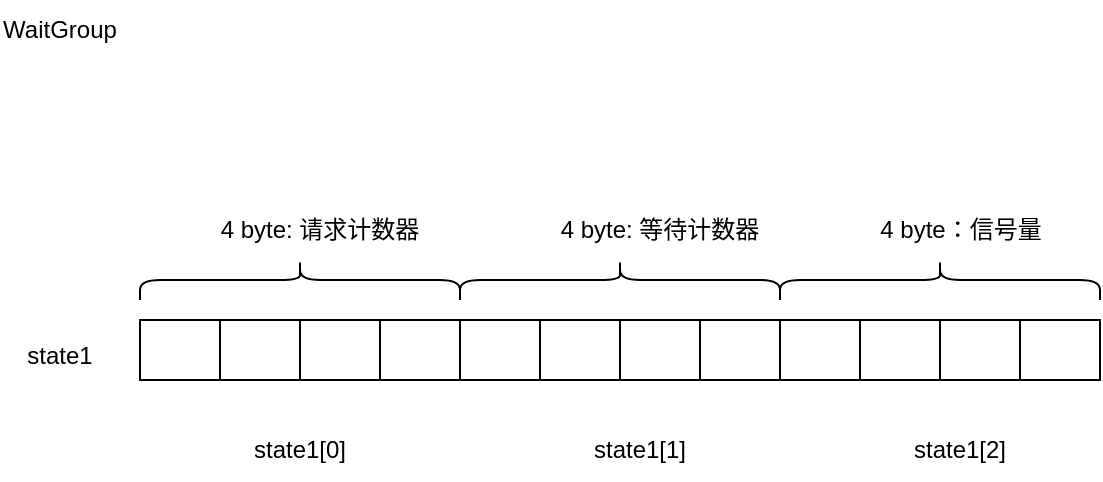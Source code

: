 <mxfile version="17.2.4" type="device"><diagram id="37EfBUwUuO3Z32i3XeDR" name="第 1 页"><mxGraphModel dx="1106" dy="852" grid="1" gridSize="10" guides="1" tooltips="1" connect="1" arrows="1" fold="1" page="1" pageScale="1" pageWidth="827" pageHeight="1169" math="0" shadow="0"><root><mxCell id="0"/><mxCell id="1" parent="0"/><mxCell id="gzOYOR-55B6WoUd4jDck-1" value="" style="rounded=0;whiteSpace=wrap;html=1;" vertex="1" parent="1"><mxGeometry x="150" y="210" width="40" height="30" as="geometry"/></mxCell><mxCell id="gzOYOR-55B6WoUd4jDck-2" value="" style="rounded=0;whiteSpace=wrap;html=1;" vertex="1" parent="1"><mxGeometry x="190" y="210" width="40" height="30" as="geometry"/></mxCell><mxCell id="gzOYOR-55B6WoUd4jDck-3" value="" style="rounded=0;whiteSpace=wrap;html=1;" vertex="1" parent="1"><mxGeometry x="230" y="210" width="40" height="30" as="geometry"/></mxCell><mxCell id="gzOYOR-55B6WoUd4jDck-4" value="" style="rounded=0;whiteSpace=wrap;html=1;" vertex="1" parent="1"><mxGeometry x="270" y="210" width="40" height="30" as="geometry"/></mxCell><mxCell id="gzOYOR-55B6WoUd4jDck-5" value="" style="rounded=0;whiteSpace=wrap;html=1;" vertex="1" parent="1"><mxGeometry x="310" y="210" width="40" height="30" as="geometry"/></mxCell><mxCell id="gzOYOR-55B6WoUd4jDck-6" value="" style="rounded=0;whiteSpace=wrap;html=1;" vertex="1" parent="1"><mxGeometry x="350" y="210" width="40" height="30" as="geometry"/></mxCell><mxCell id="gzOYOR-55B6WoUd4jDck-7" value="" style="rounded=0;whiteSpace=wrap;html=1;" vertex="1" parent="1"><mxGeometry x="390" y="210" width="40" height="30" as="geometry"/></mxCell><mxCell id="gzOYOR-55B6WoUd4jDck-8" value="" style="rounded=0;whiteSpace=wrap;html=1;" vertex="1" parent="1"><mxGeometry x="430" y="210" width="40" height="30" as="geometry"/></mxCell><mxCell id="gzOYOR-55B6WoUd4jDck-9" value="state1" style="text;html=1;strokeColor=none;fillColor=none;align=center;verticalAlign=middle;whiteSpace=wrap;rounded=0;" vertex="1" parent="1"><mxGeometry x="80" y="213.14" width="60" height="30" as="geometry"/></mxCell><mxCell id="gzOYOR-55B6WoUd4jDck-10" value="" style="shape=curlyBracket;whiteSpace=wrap;html=1;rounded=1;rotation=90;" vertex="1" parent="1"><mxGeometry x="220" y="110" width="20" height="160" as="geometry"/></mxCell><mxCell id="gzOYOR-55B6WoUd4jDck-11" value="4 byte: 请求计数器" style="text;html=1;strokeColor=none;fillColor=none;align=center;verticalAlign=middle;whiteSpace=wrap;rounded=0;" vertex="1" parent="1"><mxGeometry x="180" y="150" width="120" height="30" as="geometry"/></mxCell><mxCell id="gzOYOR-55B6WoUd4jDck-14" value="" style="rounded=0;whiteSpace=wrap;html=1;" vertex="1" parent="1"><mxGeometry x="470" y="210" width="40" height="30" as="geometry"/></mxCell><mxCell id="gzOYOR-55B6WoUd4jDck-15" value="" style="rounded=0;whiteSpace=wrap;html=1;" vertex="1" parent="1"><mxGeometry x="510" y="210" width="40" height="30" as="geometry"/></mxCell><mxCell id="gzOYOR-55B6WoUd4jDck-16" value="" style="rounded=0;whiteSpace=wrap;html=1;" vertex="1" parent="1"><mxGeometry x="550" y="210" width="40" height="30" as="geometry"/></mxCell><mxCell id="gzOYOR-55B6WoUd4jDck-17" value="" style="rounded=0;whiteSpace=wrap;html=1;" vertex="1" parent="1"><mxGeometry x="590" y="210" width="40" height="30" as="geometry"/></mxCell><mxCell id="gzOYOR-55B6WoUd4jDck-18" value="" style="shape=curlyBracket;whiteSpace=wrap;html=1;rounded=1;rotation=90;" vertex="1" parent="1"><mxGeometry x="540" y="110" width="20" height="160" as="geometry"/></mxCell><mxCell id="gzOYOR-55B6WoUd4jDck-19" value="4 byte: 等待计数器" style="text;html=1;strokeColor=none;fillColor=none;align=center;verticalAlign=middle;whiteSpace=wrap;rounded=0;" vertex="1" parent="1"><mxGeometry x="330" y="150" width="160" height="30" as="geometry"/></mxCell><mxCell id="gzOYOR-55B6WoUd4jDck-21" value="" style="shape=curlyBracket;whiteSpace=wrap;html=1;rounded=1;rotation=90;" vertex="1" parent="1"><mxGeometry x="380" y="110" width="20" height="160" as="geometry"/></mxCell><mxCell id="gzOYOR-55B6WoUd4jDck-22" value="4 byte：信号量" style="text;html=1;align=center;verticalAlign=middle;resizable=0;points=[];autosize=1;strokeColor=none;fillColor=none;" vertex="1" parent="1"><mxGeometry x="510" y="155" width="100" height="20" as="geometry"/></mxCell><mxCell id="gzOYOR-55B6WoUd4jDck-23" value="WaitGroup" style="text;html=1;strokeColor=none;fillColor=none;align=center;verticalAlign=middle;whiteSpace=wrap;rounded=0;" vertex="1" parent="1"><mxGeometry x="80" y="50" width="60" height="30" as="geometry"/></mxCell><mxCell id="gzOYOR-55B6WoUd4jDck-24" value="state1[0]" style="text;html=1;strokeColor=none;fillColor=none;align=center;verticalAlign=middle;whiteSpace=wrap;rounded=0;" vertex="1" parent="1"><mxGeometry x="200" y="260" width="60" height="30" as="geometry"/></mxCell><mxCell id="gzOYOR-55B6WoUd4jDck-25" value="state1[1]" style="text;html=1;strokeColor=none;fillColor=none;align=center;verticalAlign=middle;whiteSpace=wrap;rounded=0;" vertex="1" parent="1"><mxGeometry x="370" y="260" width="60" height="30" as="geometry"/></mxCell><mxCell id="gzOYOR-55B6WoUd4jDck-26" value="state1[2]" style="text;html=1;strokeColor=none;fillColor=none;align=center;verticalAlign=middle;whiteSpace=wrap;rounded=0;" vertex="1" parent="1"><mxGeometry x="530" y="260" width="60" height="30" as="geometry"/></mxCell></root></mxGraphModel></diagram></mxfile>